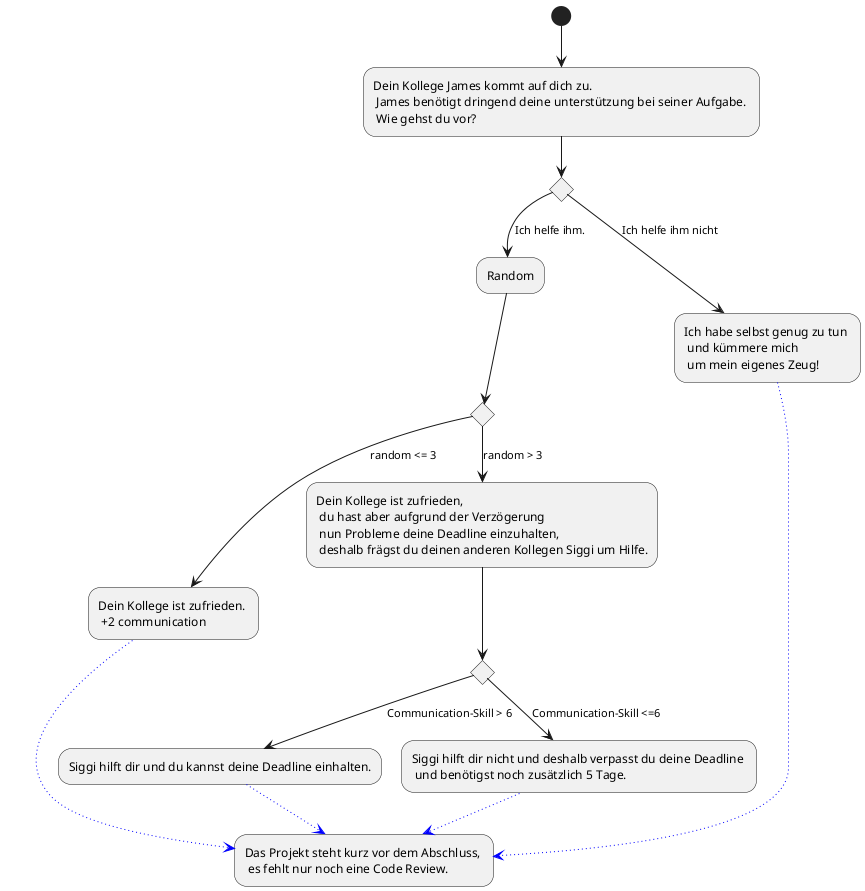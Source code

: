 @startuml
(*) --> "Dein Kollege James kommt auf dich zu.\n James benötigt dringend deine unterstützung bei seiner Aufgabe. \n Wie gehst du vor?"
if "" then 
--> [Ich helfe ihm.] "Random"
if "" then
--> [random <= 3] "Dein Kollege ist zufrieden. \n +2 communication" as a
else
--> [random > 3] "Dein Kollege ist zufrieden, \n du hast aber aufgrund der Verzögerung \n nun Probleme deine Deadline einzuhalten, \n deshalb frägst du deinen anderen Kollegen Siggi um Hilfe." as b
if "" then 
--> [Communication-Skill > 6] "Siggi hilft dir und du kannst deine Deadline einhalten." as c
else
--> [Communication-Skill <=6] "Siggi hilft dir nicht und deshalb verpasst du deine Deadline \n und benötigst noch zusätzlich 5 Tage."
-[#blue,dotted]-> "Das Projekt steht kurz vor dem Abschluss, \n es fehlt nur noch eine Code Review." as ende
endif
endif
else
--> [Ich helfe ihm nicht] "Ich habe selbst genug zu tun \n und kümmere mich \n um mein eigenes Zeug!" as assi
endif
a -[#blue,dotted]-> ende
c -[#blue,dotted]-> ende
assi -[#blue,dotted]-> ende
@enduml